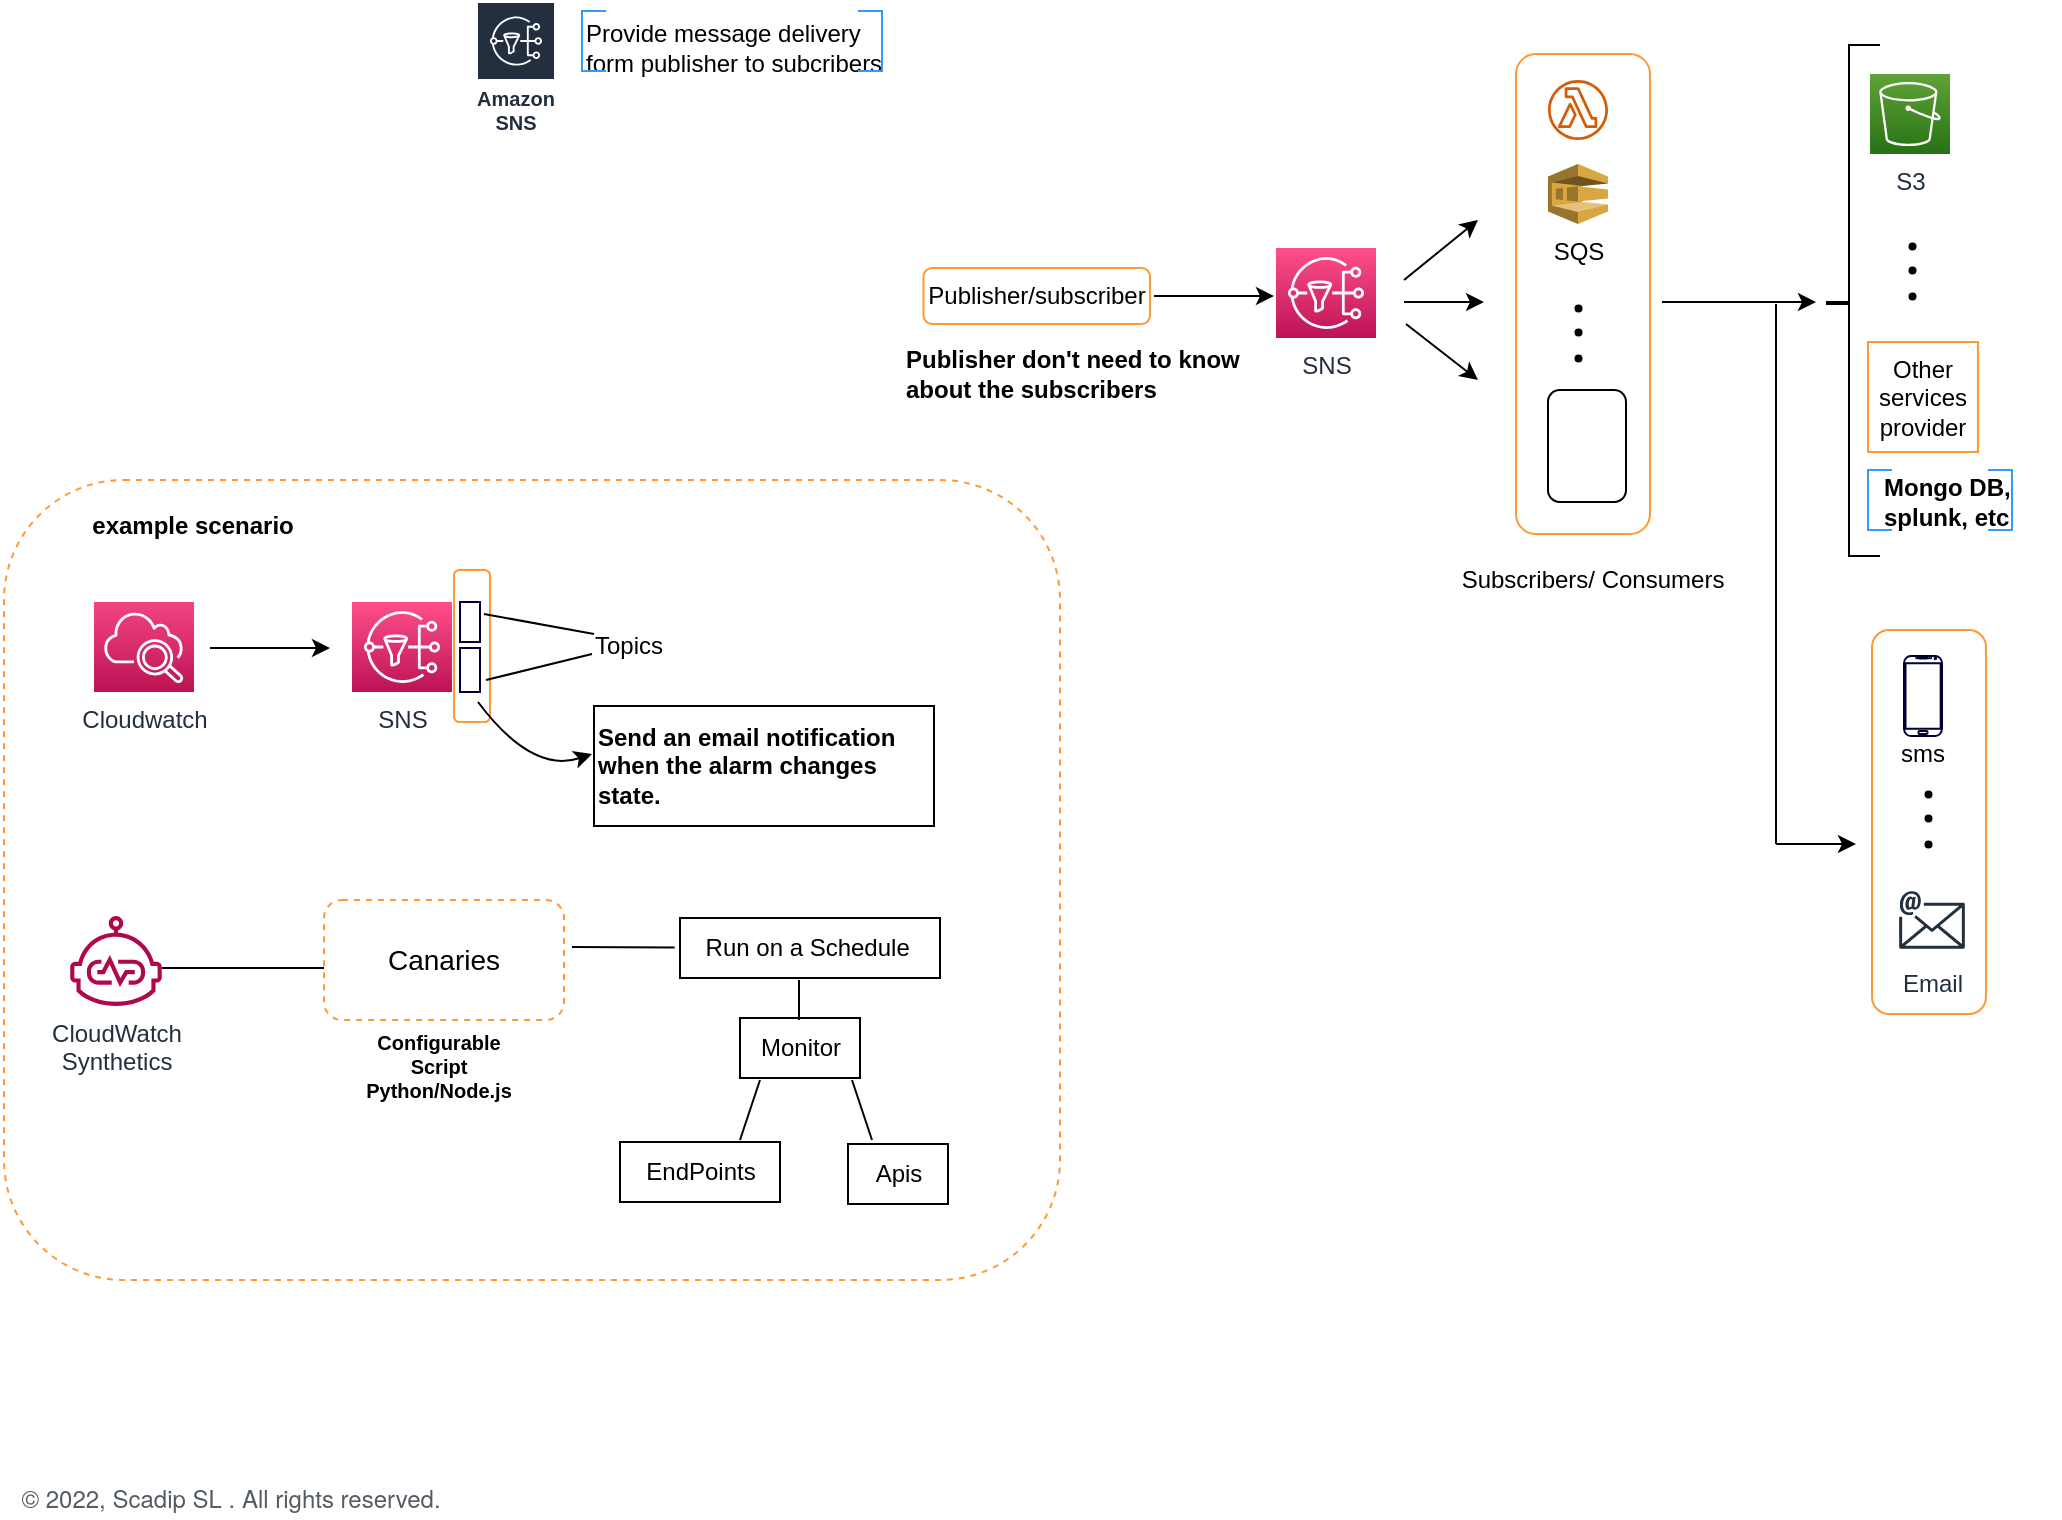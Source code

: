 <mxfile version="20.0.3" type="github">
  <diagram id="4d3rWVGQQ4XWEiGaMTLK" name="Page-1">
    <mxGraphModel dx="727" dy="471" grid="1" gridSize="10" guides="1" tooltips="1" connect="1" arrows="1" fold="1" page="1" pageScale="1" pageWidth="1169" pageHeight="827" math="0" shadow="0">
      <root>
        <mxCell id="0" />
        <mxCell id="1" parent="0" />
        <mxCell id="zyRQvNaijaFcc7a0eBew-1" value="Provide message delivery&lt;br&gt;form publisher to subcribers" style="text;html=1;align=left;verticalAlign=middle;resizable=0;points=[];autosize=1;strokeColor=none;fillColor=none;" parent="1" vertex="1">
          <mxGeometry x="331" y="45.5" width="170" height="40" as="geometry" />
        </mxCell>
        <mxCell id="uBI9yvETQANPhUqgqN-I-2" value="" style="rounded=1;whiteSpace=wrap;html=1;fillColor=none;strokeColor=#FF9933;dashed=1;" parent="1" vertex="1">
          <mxGeometry x="42" y="282" width="528" height="400" as="geometry" />
        </mxCell>
        <mxCell id="zyRQvNaijaFcc7a0eBew-2" value="" style="strokeWidth=1;html=1;shape=mxgraph.flowchart.annotation_1;align=left;pointerEvents=1;fontColor=#000033;fillColor=none;strokeColor=#3399FF;" parent="1" vertex="1">
          <mxGeometry x="331" y="47.5" width="12" height="30" as="geometry" />
        </mxCell>
        <mxCell id="zyRQvNaijaFcc7a0eBew-3" value="" style="strokeWidth=1;html=1;shape=mxgraph.flowchart.annotation_1;align=left;pointerEvents=1;fontColor=#000033;fillColor=none;direction=west;strokeColor=#3399FF;" parent="1" vertex="1">
          <mxGeometry x="469" y="47.5" width="12" height="30" as="geometry" />
        </mxCell>
        <mxCell id="zyRQvNaijaFcc7a0eBew-37" value="" style="rounded=1;whiteSpace=wrap;html=1;fontSize=12;strokeWidth=1;fillColor=none;strokeColor=#FF9933;" parent="1" vertex="1">
          <mxGeometry x="798" y="69" width="67" height="240" as="geometry" />
        </mxCell>
        <mxCell id="zyRQvNaijaFcc7a0eBew-5" value="SNS" style="sketch=0;points=[[0,0,0],[0.25,0,0],[0.5,0,0],[0.75,0,0],[1,0,0],[0,1,0],[0.25,1,0],[0.5,1,0],[0.75,1,0],[1,1,0],[0,0.25,0],[0,0.5,0],[0,0.75,0],[1,0.25,0],[1,0.5,0],[1,0.75,0]];outlineConnect=0;fontColor=#232F3E;gradientColor=#FF4F8B;gradientDirection=north;fillColor=#BC1356;strokeColor=#ffffff;dashed=0;verticalLabelPosition=bottom;verticalAlign=top;align=center;html=1;fontSize=12;fontStyle=0;shape=mxgraph.aws4.resourceIcon;resIcon=mxgraph.aws4.sns;" parent="1" vertex="1">
          <mxGeometry x="678" y="166" width="50" height="45" as="geometry" />
        </mxCell>
        <mxCell id="zyRQvNaijaFcc7a0eBew-6" value="" style="endArrow=classic;html=1;rounded=0;fontSize=12;" parent="1" edge="1">
          <mxGeometry width="50" height="50" relative="1" as="geometry">
            <mxPoint x="617" y="190" as="sourcePoint" />
            <mxPoint x="677" y="190" as="targetPoint" />
          </mxGeometry>
        </mxCell>
        <mxCell id="zyRQvNaijaFcc7a0eBew-8" value="" style="sketch=0;outlineConnect=0;fontColor=#232F3E;gradientColor=none;fillColor=#D45B07;strokeColor=none;dashed=0;verticalLabelPosition=bottom;verticalAlign=top;align=center;html=1;fontSize=12;fontStyle=0;aspect=fixed;pointerEvents=1;shape=mxgraph.aws4.lambda_function;" parent="1" vertex="1">
          <mxGeometry x="814" y="82" width="30" height="30" as="geometry" />
        </mxCell>
        <mxCell id="zyRQvNaijaFcc7a0eBew-9" value="SQS" style="outlineConnect=0;dashed=0;verticalLabelPosition=bottom;verticalAlign=top;align=center;html=1;shape=mxgraph.aws3.sqs;fillColor=#D9A741;gradientColor=none;fontSize=12;" parent="1" vertex="1">
          <mxGeometry x="814" y="124" width="30" height="30" as="geometry" />
        </mxCell>
        <mxCell id="zyRQvNaijaFcc7a0eBew-13" value="" style="group" parent="1" vertex="1" connectable="0">
          <mxGeometry x="814" y="267" width="39" height="59" as="geometry" />
        </mxCell>
        <mxCell id="zyRQvNaijaFcc7a0eBew-12" value="" style="rounded=1;whiteSpace=wrap;html=1;fontSize=12;fillColor=none;" parent="zyRQvNaijaFcc7a0eBew-13" vertex="1">
          <mxGeometry y="-30" width="39" height="56" as="geometry" />
        </mxCell>
        <mxCell id="zyRQvNaijaFcc7a0eBew-10" value="" style="shape=image;html=1;verticalAlign=top;verticalLabelPosition=bottom;labelBackgroundColor=#ffffff;imageAspect=0;aspect=fixed;image=https://cdn1.iconfinder.com/data/icons/material-core/23/https-128.png;fontSize=12;" parent="zyRQvNaijaFcc7a0eBew-13" vertex="1">
          <mxGeometry x="4.5" y="-5" width="30" height="30" as="geometry" />
        </mxCell>
        <mxCell id="zyRQvNaijaFcc7a0eBew-11" value="" style="shape=image;html=1;verticalAlign=top;verticalLabelPosition=bottom;labelBackgroundColor=#ffffff;imageAspect=0;aspect=fixed;image=https://cdn0.iconfinder.com/data/icons/google-material-design-3-0/48/ic_http_48px-128.png;fontSize=12;" parent="zyRQvNaijaFcc7a0eBew-13" vertex="1">
          <mxGeometry x="4.5" y="-31" width="30" height="30" as="geometry" />
        </mxCell>
        <mxCell id="zyRQvNaijaFcc7a0eBew-21" value="" style="group" parent="1" vertex="1" connectable="0">
          <mxGeometry x="809" y="176" width="40" height="65" as="geometry" />
        </mxCell>
        <mxCell id="zyRQvNaijaFcc7a0eBew-16" value="" style="shape=waypoint;sketch=0;size=6;pointerEvents=1;points=[];fillColor=none;resizable=0;rotatable=0;perimeter=centerPerimeter;snapToPoint=1;fontSize=12;strokeWidth=0;" parent="zyRQvNaijaFcc7a0eBew-21" vertex="1">
          <mxGeometry y="25" width="40" height="40" as="geometry" />
        </mxCell>
        <mxCell id="zyRQvNaijaFcc7a0eBew-19" value="" style="shape=waypoint;sketch=0;size=6;pointerEvents=1;points=[];fillColor=none;resizable=0;rotatable=0;perimeter=centerPerimeter;snapToPoint=1;fontSize=12;strokeWidth=0;" parent="zyRQvNaijaFcc7a0eBew-21" vertex="1">
          <mxGeometry width="40" height="40" as="geometry" />
        </mxCell>
        <mxCell id="zyRQvNaijaFcc7a0eBew-20" value="" style="shape=waypoint;sketch=0;size=6;pointerEvents=1;points=[];fillColor=none;resizable=0;rotatable=0;perimeter=centerPerimeter;snapToPoint=1;fontSize=12;strokeWidth=0;" parent="zyRQvNaijaFcc7a0eBew-21" vertex="1">
          <mxGeometry y="12" width="40" height="40" as="geometry" />
        </mxCell>
        <mxCell id="zyRQvNaijaFcc7a0eBew-25" value="" style="endArrow=classic;html=1;rounded=0;fontSize=12;" parent="1" edge="1">
          <mxGeometry width="50" height="50" relative="1" as="geometry">
            <mxPoint x="742" y="182" as="sourcePoint" />
            <mxPoint x="779" y="152" as="targetPoint" />
          </mxGeometry>
        </mxCell>
        <mxCell id="zyRQvNaijaFcc7a0eBew-26" value="" style="endArrow=classic;html=1;rounded=0;fontSize=12;" parent="1" edge="1">
          <mxGeometry width="50" height="50" relative="1" as="geometry">
            <mxPoint x="743" y="204" as="sourcePoint" />
            <mxPoint x="779" y="232" as="targetPoint" />
          </mxGeometry>
        </mxCell>
        <mxCell id="zyRQvNaijaFcc7a0eBew-27" value="" style="endArrow=classic;html=1;rounded=0;fontSize=12;" parent="1" edge="1">
          <mxGeometry width="50" height="50" relative="1" as="geometry">
            <mxPoint x="742" y="193" as="sourcePoint" />
            <mxPoint x="782" y="193" as="targetPoint" />
          </mxGeometry>
        </mxCell>
        <mxCell id="zyRQvNaijaFcc7a0eBew-28" value="" style="endArrow=classic;html=1;rounded=0;fontSize=12;" parent="1" edge="1">
          <mxGeometry width="50" height="50" relative="1" as="geometry">
            <mxPoint x="871" y="193" as="sourcePoint" />
            <mxPoint x="948" y="193" as="targetPoint" />
          </mxGeometry>
        </mxCell>
        <mxCell id="zyRQvNaijaFcc7a0eBew-29" value="Subscribers/ Consumers" style="text;html=1;align=center;verticalAlign=middle;resizable=0;points=[];autosize=1;strokeColor=none;fillColor=none;fontSize=12;" parent="1" vertex="1">
          <mxGeometry x="761" y="317" width="150" height="30" as="geometry" />
        </mxCell>
        <mxCell id="zyRQvNaijaFcc7a0eBew-30" value="" style="shape=partialRectangle;whiteSpace=wrap;html=1;bottom=1;right=1;left=1;top=0;fillColor=none;routingCenterX=-0.5;rotation=-180;direction=north;" parent="1" vertex="1">
          <mxGeometry x="964.5" y="64.5" width="15" height="255.5" as="geometry" />
        </mxCell>
        <mxCell id="zyRQvNaijaFcc7a0eBew-31" value="" style="line;strokeWidth=2;direction=west;html=1;" parent="1" vertex="1">
          <mxGeometry x="953" y="193" width="11" height="1" as="geometry" />
        </mxCell>
        <mxCell id="zyRQvNaijaFcc7a0eBew-32" value="S3" style="sketch=0;points=[[0,0,0],[0.25,0,0],[0.5,0,0],[0.75,0,0],[1,0,0],[0,1,0],[0.25,1,0],[0.5,1,0],[0.75,1,0],[1,1,0],[0,0.25,0],[0,0.5,0],[0,0.75,0],[1,0.25,0],[1,0.5,0],[1,0.75,0]];outlineConnect=0;fontColor=#232F3E;gradientColor=#60A337;gradientDirection=north;fillColor=#277116;strokeColor=#ffffff;dashed=0;verticalLabelPosition=bottom;verticalAlign=top;align=center;html=1;fontSize=12;fontStyle=0;aspect=fixed;shape=mxgraph.aws4.resourceIcon;resIcon=mxgraph.aws4.s3;" parent="1" vertex="1">
          <mxGeometry x="975" y="79" width="40" height="40" as="geometry" />
        </mxCell>
        <mxCell id="zyRQvNaijaFcc7a0eBew-33" value="" style="group" parent="1" vertex="1" connectable="0">
          <mxGeometry x="976" y="145" width="40" height="65" as="geometry" />
        </mxCell>
        <mxCell id="zyRQvNaijaFcc7a0eBew-34" value="" style="shape=waypoint;sketch=0;size=6;pointerEvents=1;points=[];fillColor=none;resizable=0;rotatable=0;perimeter=centerPerimeter;snapToPoint=1;fontSize=12;strokeWidth=0;" parent="zyRQvNaijaFcc7a0eBew-33" vertex="1">
          <mxGeometry y="25" width="40" height="40" as="geometry" />
        </mxCell>
        <mxCell id="zyRQvNaijaFcc7a0eBew-35" value="" style="shape=waypoint;sketch=0;size=6;pointerEvents=1;points=[];fillColor=none;resizable=0;rotatable=0;perimeter=centerPerimeter;snapToPoint=1;fontSize=12;strokeWidth=0;" parent="zyRQvNaijaFcc7a0eBew-33" vertex="1">
          <mxGeometry width="40" height="40" as="geometry" />
        </mxCell>
        <mxCell id="zyRQvNaijaFcc7a0eBew-36" value="" style="shape=waypoint;sketch=0;size=6;pointerEvents=1;points=[];fillColor=none;resizable=0;rotatable=0;perimeter=centerPerimeter;snapToPoint=1;fontSize=12;strokeWidth=0;" parent="zyRQvNaijaFcc7a0eBew-33" vertex="1">
          <mxGeometry y="12" width="40" height="40" as="geometry" />
        </mxCell>
        <mxCell id="zyRQvNaijaFcc7a0eBew-42" value="Publisher/subscriber" style="rounded=1;whiteSpace=wrap;html=1;fontSize=12;strokeWidth=1;fillColor=none;strokeColor=#FF9933;direction=south;" parent="1" vertex="1">
          <mxGeometry x="501.75" y="176" width="113.25" height="28" as="geometry" />
        </mxCell>
        <mxCell id="zyRQvNaijaFcc7a0eBew-43" value="Other services provider" style="whiteSpace=wrap;html=1;aspect=fixed;fontSize=12;strokeColor=#FF9933;strokeWidth=1;fillColor=none;" parent="1" vertex="1">
          <mxGeometry x="974" y="213" width="55" height="55" as="geometry" />
        </mxCell>
        <mxCell id="zyRQvNaijaFcc7a0eBew-44" value="&lt;b&gt;Mongo DB, &lt;br&gt;splunk, etc&lt;/b&gt;" style="text;html=1;align=left;verticalAlign=middle;resizable=0;points=[];autosize=1;strokeColor=none;fillColor=none;" parent="1" vertex="1">
          <mxGeometry x="980" y="273" width="90" height="40" as="geometry" />
        </mxCell>
        <mxCell id="zyRQvNaijaFcc7a0eBew-45" value="" style="strokeWidth=1;html=1;shape=mxgraph.flowchart.annotation_1;align=left;pointerEvents=1;fontColor=#000033;fillColor=none;strokeColor=#3399FF;" parent="1" vertex="1">
          <mxGeometry x="974" y="277" width="12" height="30" as="geometry" />
        </mxCell>
        <mxCell id="zyRQvNaijaFcc7a0eBew-46" value="" style="strokeWidth=1;html=1;shape=mxgraph.flowchart.annotation_1;align=left;pointerEvents=1;fontColor=#000033;fillColor=none;direction=west;strokeColor=#3399FF;" parent="1" vertex="1">
          <mxGeometry x="1034" y="277" width="12" height="30" as="geometry" />
        </mxCell>
        <mxCell id="zyRQvNaijaFcc7a0eBew-47" value="&lt;b&gt;Publisher don&#39;t need to know &lt;br&gt;about&amp;nbsp;the subscribers&lt;/b&gt;" style="text;html=1;align=left;verticalAlign=middle;resizable=0;points=[];autosize=1;strokeColor=none;fillColor=none;fontSize=12;" parent="1" vertex="1">
          <mxGeometry x="491" y="209" width="190" height="40" as="geometry" />
        </mxCell>
        <mxCell id="zyRQvNaijaFcc7a0eBew-48" value="" style="verticalLabelPosition=bottom;verticalAlign=top;html=1;shadow=0;dashed=0;strokeWidth=1;shape=mxgraph.android.phone2;strokeColor=#000033;fontSize=12;fillColor=none;" parent="1" vertex="1">
          <mxGeometry x="992" y="370" width="19" height="40" as="geometry" />
        </mxCell>
        <mxCell id="zyRQvNaijaFcc7a0eBew-49" value="Email" style="sketch=0;outlineConnect=0;fontColor=#232F3E;gradientColor=none;strokeColor=#232F3E;fillColor=#ffffff;dashed=0;verticalLabelPosition=bottom;verticalAlign=top;align=center;html=1;fontSize=12;fontStyle=0;shape=mxgraph.aws4.resourceIcon;resIcon=mxgraph.aws4.email;" parent="1" vertex="1">
          <mxGeometry x="973" y="484" width="66" height="36" as="geometry" />
        </mxCell>
        <mxCell id="zyRQvNaijaFcc7a0eBew-50" value="sms" style="text;html=1;align=center;verticalAlign=middle;resizable=0;points=[];autosize=1;strokeColor=none;fillColor=none;fontSize=12;" parent="1" vertex="1">
          <mxGeometry x="976" y="404" width="50" height="30" as="geometry" />
        </mxCell>
        <mxCell id="zyRQvNaijaFcc7a0eBew-51" value="" style="group" parent="1" vertex="1" connectable="0">
          <mxGeometry x="984" y="419" width="40" height="65" as="geometry" />
        </mxCell>
        <mxCell id="zyRQvNaijaFcc7a0eBew-52" value="" style="shape=waypoint;sketch=0;size=6;pointerEvents=1;points=[];fillColor=none;resizable=0;rotatable=0;perimeter=centerPerimeter;snapToPoint=1;fontSize=12;strokeWidth=0;" parent="zyRQvNaijaFcc7a0eBew-51" vertex="1">
          <mxGeometry y="25" width="40" height="40" as="geometry" />
        </mxCell>
        <mxCell id="zyRQvNaijaFcc7a0eBew-53" value="" style="shape=waypoint;sketch=0;size=6;pointerEvents=1;points=[];fillColor=none;resizable=0;rotatable=0;perimeter=centerPerimeter;snapToPoint=1;fontSize=12;strokeWidth=0;" parent="zyRQvNaijaFcc7a0eBew-51" vertex="1">
          <mxGeometry width="40" height="40" as="geometry" />
        </mxCell>
        <mxCell id="zyRQvNaijaFcc7a0eBew-54" value="" style="shape=waypoint;sketch=0;size=6;pointerEvents=1;points=[];fillColor=none;resizable=0;rotatable=0;perimeter=centerPerimeter;snapToPoint=1;fontSize=12;strokeWidth=0;" parent="zyRQvNaijaFcc7a0eBew-51" vertex="1">
          <mxGeometry y="12" width="40" height="40" as="geometry" />
        </mxCell>
        <mxCell id="zyRQvNaijaFcc7a0eBew-55" value="" style="rounded=1;whiteSpace=wrap;html=1;fontSize=12;strokeWidth=1;fillColor=none;strokeColor=#FF9933;" parent="1" vertex="1">
          <mxGeometry x="976" y="357" width="57" height="192" as="geometry" />
        </mxCell>
        <mxCell id="zyRQvNaijaFcc7a0eBew-56" value="" style="endArrow=none;html=1;rounded=0;fontSize=12;" parent="1" edge="1">
          <mxGeometry width="50" height="50" relative="1" as="geometry">
            <mxPoint x="928" y="464" as="sourcePoint" />
            <mxPoint x="928" y="194" as="targetPoint" />
          </mxGeometry>
        </mxCell>
        <mxCell id="zyRQvNaijaFcc7a0eBew-57" value="" style="endArrow=classic;html=1;rounded=0;fontSize=12;" parent="1" edge="1">
          <mxGeometry width="50" height="50" relative="1" as="geometry">
            <mxPoint x="928" y="464" as="sourcePoint" />
            <mxPoint x="968" y="464" as="targetPoint" />
          </mxGeometry>
        </mxCell>
        <mxCell id="zyRQvNaijaFcc7a0eBew-58" value="&lt;b&gt;example scenario&lt;/b&gt;" style="text;html=1;align=center;verticalAlign=middle;resizable=0;points=[];autosize=1;strokeColor=none;fillColor=none;fontSize=12;" parent="1" vertex="1">
          <mxGeometry x="76" y="290" width="120" height="30" as="geometry" />
        </mxCell>
        <mxCell id="zyRQvNaijaFcc7a0eBew-59" value="Cloudwatch" style="sketch=0;points=[[0,0,0],[0.25,0,0],[0.5,0,0],[0.75,0,0],[1,0,0],[0,1,0],[0.25,1,0],[0.5,1,0],[0.75,1,0],[1,1,0],[0,0.25,0],[0,0.5,0],[0,0.75,0],[1,0.25,0],[1,0.5,0],[1,0.75,0]];points=[[0,0,0],[0.25,0,0],[0.5,0,0],[0.75,0,0],[1,0,0],[0,1,0],[0.25,1,0],[0.5,1,0],[0.75,1,0],[1,1,0],[0,0.25,0],[0,0.5,0],[0,0.75,0],[1,0.25,0],[1,0.5,0],[1,0.75,0]];outlineConnect=0;fontColor=#232F3E;gradientColor=#F34482;gradientDirection=north;fillColor=#BC1356;strokeColor=#ffffff;dashed=0;verticalLabelPosition=bottom;verticalAlign=top;align=center;html=1;fontSize=12;fontStyle=0;shape=mxgraph.aws4.resourceIcon;resIcon=mxgraph.aws4.cloudwatch_2;" parent="1" vertex="1">
          <mxGeometry x="87" y="343" width="50" height="45" as="geometry" />
        </mxCell>
        <mxCell id="zyRQvNaijaFcc7a0eBew-60" value="" style="endArrow=classic;html=1;rounded=0;fontSize=12;" parent="1" edge="1">
          <mxGeometry width="50" height="50" relative="1" as="geometry">
            <mxPoint x="145" y="366" as="sourcePoint" />
            <mxPoint x="205" y="366" as="targetPoint" />
          </mxGeometry>
        </mxCell>
        <mxCell id="zyRQvNaijaFcc7a0eBew-61" value="SNS" style="sketch=0;points=[[0,0,0],[0.25,0,0],[0.5,0,0],[0.75,0,0],[1,0,0],[0,1,0],[0.25,1,0],[0.5,1,0],[0.75,1,0],[1,1,0],[0,0.25,0],[0,0.5,0],[0,0.75,0],[1,0.25,0],[1,0.5,0],[1,0.75,0]];outlineConnect=0;fontColor=#232F3E;gradientColor=#FF4F8B;gradientDirection=north;fillColor=#BC1356;strokeColor=#ffffff;dashed=0;verticalLabelPosition=bottom;verticalAlign=top;align=center;html=1;fontSize=12;fontStyle=0;shape=mxgraph.aws4.resourceIcon;resIcon=mxgraph.aws4.sns;" parent="1" vertex="1">
          <mxGeometry x="216" y="343" width="50" height="45" as="geometry" />
        </mxCell>
        <mxCell id="zyRQvNaijaFcc7a0eBew-62" value="" style="rounded=1;whiteSpace=wrap;html=1;fontSize=12;strokeWidth=1;fillColor=none;strokeColor=#FF9933;" parent="1" vertex="1">
          <mxGeometry x="267" y="327" width="18" height="76" as="geometry" />
        </mxCell>
        <mxCell id="zyRQvNaijaFcc7a0eBew-63" value="" style="rounded=0;whiteSpace=wrap;html=1;fontSize=12;strokeColor=#000033;strokeWidth=1;fillColor=none;" parent="1" vertex="1">
          <mxGeometry x="270" y="366" width="10" height="22" as="geometry" />
        </mxCell>
        <mxCell id="zyRQvNaijaFcc7a0eBew-64" value="" style="rounded=0;whiteSpace=wrap;html=1;fontSize=12;strokeColor=#000033;strokeWidth=1;fillColor=none;" parent="1" vertex="1">
          <mxGeometry x="270" y="343" width="10" height="20" as="geometry" />
        </mxCell>
        <mxCell id="zyRQvNaijaFcc7a0eBew-65" value="" style="endArrow=none;html=1;rounded=0;fontSize=12;" parent="1" edge="1">
          <mxGeometry width="50" height="50" relative="1" as="geometry">
            <mxPoint x="282" y="349" as="sourcePoint" />
            <mxPoint x="337" y="359" as="targetPoint" />
          </mxGeometry>
        </mxCell>
        <mxCell id="zyRQvNaijaFcc7a0eBew-66" value="" style="endArrow=none;html=1;rounded=0;fontSize=12;" parent="1" edge="1">
          <mxGeometry width="50" height="50" relative="1" as="geometry">
            <mxPoint x="283" y="382" as="sourcePoint" />
            <mxPoint x="336" y="369" as="targetPoint" />
          </mxGeometry>
        </mxCell>
        <mxCell id="zyRQvNaijaFcc7a0eBew-67" value="Topics" style="text;html=1;align=center;verticalAlign=middle;resizable=0;points=[];autosize=1;strokeColor=none;fillColor=none;fontSize=12;" parent="1" vertex="1">
          <mxGeometry x="324" y="350" width="60" height="30" as="geometry" />
        </mxCell>
        <mxCell id="zyRQvNaijaFcc7a0eBew-68" value="" style="curved=1;endArrow=classic;html=1;rounded=0;fontSize=12;" parent="1" edge="1">
          <mxGeometry width="50" height="50" relative="1" as="geometry">
            <mxPoint x="279" y="393" as="sourcePoint" />
            <mxPoint x="336" y="419" as="targetPoint" />
            <Array as="points">
              <mxPoint x="306" y="429" />
            </Array>
          </mxGeometry>
        </mxCell>
        <mxCell id="zyRQvNaijaFcc7a0eBew-69" value="&lt;b&gt;Send an email notification&lt;br&gt;when the alarm changes &lt;br&gt;state.&lt;/b&gt;" style="text;html=1;align=left;verticalAlign=middle;resizable=0;points=[];autosize=1;strokeColor=default;fillColor=none;fontSize=12;" parent="1" vertex="1">
          <mxGeometry x="337" y="395" width="170" height="60" as="geometry" />
        </mxCell>
        <mxCell id="gjPCD5hGD891WRXwDLpW-1" value="Amazon SNS" style="sketch=0;outlineConnect=0;fontColor=#232F3E;gradientColor=none;strokeColor=#ffffff;fillColor=#232F3E;dashed=0;verticalLabelPosition=middle;verticalAlign=bottom;align=center;html=1;whiteSpace=wrap;fontSize=10;fontStyle=1;spacing=3;shape=mxgraph.aws4.productIcon;prIcon=mxgraph.aws4.sns;" parent="1" vertex="1">
          <mxGeometry x="278" y="42.5" width="40" height="70" as="geometry" />
        </mxCell>
        <mxCell id="uBI9yvETQANPhUqgqN-I-1" value="&lt;span style=&quot;color: rgb(84, 91, 100); font-family: &amp;quot;Amazon Ember&amp;quot;, &amp;quot;Helvetica Neue&amp;quot;, Roboto, Arial, sans-serif; text-align: start; background-color: rgb(255, 255, 255);&quot;&gt;© 2022, Scadip SL&amp;nbsp;&lt;/span&gt;&lt;span style=&quot;color: rgb(84, 91, 100); font-family: &amp;quot;Amazon Ember&amp;quot;, &amp;quot;Helvetica Neue&amp;quot;, Roboto, Arial, sans-serif; text-align: start; background-color: rgb(255, 255, 255);&quot;&gt;. All rights reserved.&lt;/span&gt;" style="text;html=1;align=center;verticalAlign=middle;resizable=0;points=[];autosize=1;strokeColor=none;fillColor=none;fontSize=12;" parent="1" vertex="1">
          <mxGeometry x="40" y="781" width="230" height="20" as="geometry" />
        </mxCell>
        <mxCell id="uBI9yvETQANPhUqgqN-I-5" value="CloudWatch &lt;br&gt;Synthetics" style="sketch=0;outlineConnect=0;fontColor=#232F3E;gradientColor=none;fillColor=#B0084D;strokeColor=none;dashed=0;verticalLabelPosition=bottom;verticalAlign=top;align=center;html=1;fontSize=12;fontStyle=0;pointerEvents=1;shape=mxgraph.aws4.cloudwatch_synthetics;" parent="1" vertex="1">
          <mxGeometry x="73" y="500" width="50" height="45" as="geometry" />
        </mxCell>
        <mxCell id="uBI9yvETQANPhUqgqN-I-6" value="" style="endArrow=none;html=1;rounded=0;" parent="1" edge="1">
          <mxGeometry width="50" height="50" relative="1" as="geometry">
            <mxPoint x="121" y="526" as="sourcePoint" />
            <mxPoint x="202" y="526" as="targetPoint" />
          </mxGeometry>
        </mxCell>
        <mxCell id="uBI9yvETQANPhUqgqN-I-7" value="&lt;font style=&quot;font-size: 14px;&quot;&gt;Canaries&lt;/font&gt;" style="rounded=1;whiteSpace=wrap;html=1;dashed=1;strokeColor=#FF9933;fillColor=none;" parent="1" vertex="1">
          <mxGeometry x="202" y="492" width="120" height="60" as="geometry" />
        </mxCell>
        <mxCell id="uBI9yvETQANPhUqgqN-I-9" value="&lt;b&gt;Configurable&lt;br&gt;Script&lt;br&gt;Python/Node.js&lt;/b&gt;" style="text;html=1;align=center;verticalAlign=middle;resizable=0;points=[];autosize=1;strokeColor=none;fillColor=none;fontSize=10;" parent="1" vertex="1">
          <mxGeometry x="209" y="550" width="100" height="50" as="geometry" />
        </mxCell>
        <mxCell id="uBI9yvETQANPhUqgqN-I-11" value="&lt;font style=&quot;font-size: 12px;&quot;&gt;Run on a Schedule&amp;nbsp;&lt;/font&gt;" style="text;html=1;align=center;verticalAlign=middle;resizable=0;points=[];autosize=1;strokeColor=default;fillColor=none;fontSize=10;" parent="1" vertex="1">
          <mxGeometry x="380" y="501" width="130" height="30" as="geometry" />
        </mxCell>
        <mxCell id="uBI9yvETQANPhUqgqN-I-12" value="Monitor" style="text;html=1;align=center;verticalAlign=middle;resizable=0;points=[];autosize=1;strokeColor=default;fillColor=none;fontSize=12;" parent="1" vertex="1">
          <mxGeometry x="410" y="551" width="60" height="30" as="geometry" />
        </mxCell>
        <mxCell id="uBI9yvETQANPhUqgqN-I-13" value="EndPoints" style="text;html=1;align=center;verticalAlign=middle;resizable=0;points=[];autosize=1;strokeColor=default;fillColor=none;fontSize=12;" parent="1" vertex="1">
          <mxGeometry x="350" y="613" width="80" height="30" as="geometry" />
        </mxCell>
        <mxCell id="uBI9yvETQANPhUqgqN-I-14" value="Apis" style="text;html=1;align=center;verticalAlign=middle;resizable=0;points=[];autosize=1;strokeColor=default;fillColor=none;fontSize=12;" parent="1" vertex="1">
          <mxGeometry x="464" y="614" width="50" height="30" as="geometry" />
        </mxCell>
        <mxCell id="uBI9yvETQANPhUqgqN-I-15" value="" style="endArrow=none;html=1;rounded=0;entryX=-0.036;entryY=0.491;entryDx=0;entryDy=0;entryPerimeter=0;" parent="1" edge="1">
          <mxGeometry width="50" height="50" relative="1" as="geometry">
            <mxPoint x="326" y="515.5" as="sourcePoint" />
            <mxPoint x="377.32" y="515.73" as="targetPoint" />
          </mxGeometry>
        </mxCell>
        <mxCell id="uBI9yvETQANPhUqgqN-I-16" value="" style="endArrow=none;html=1;rounded=0;" parent="1" edge="1">
          <mxGeometry width="50" height="50" relative="1" as="geometry">
            <mxPoint x="420" y="582" as="sourcePoint" />
            <mxPoint x="410" y="612" as="targetPoint" />
          </mxGeometry>
        </mxCell>
        <mxCell id="uBI9yvETQANPhUqgqN-I-17" value="" style="endArrow=none;html=1;rounded=0;" parent="1" edge="1">
          <mxGeometry width="50" height="50" relative="1" as="geometry">
            <mxPoint x="439.5" y="552" as="sourcePoint" />
            <mxPoint x="439.5" y="532" as="targetPoint" />
          </mxGeometry>
        </mxCell>
        <mxCell id="uBI9yvETQANPhUqgqN-I-19" value="" style="endArrow=none;html=1;rounded=0;" parent="1" edge="1">
          <mxGeometry width="50" height="50" relative="1" as="geometry">
            <mxPoint x="466" y="582" as="sourcePoint" />
            <mxPoint x="476" y="612" as="targetPoint" />
          </mxGeometry>
        </mxCell>
      </root>
    </mxGraphModel>
  </diagram>
</mxfile>
